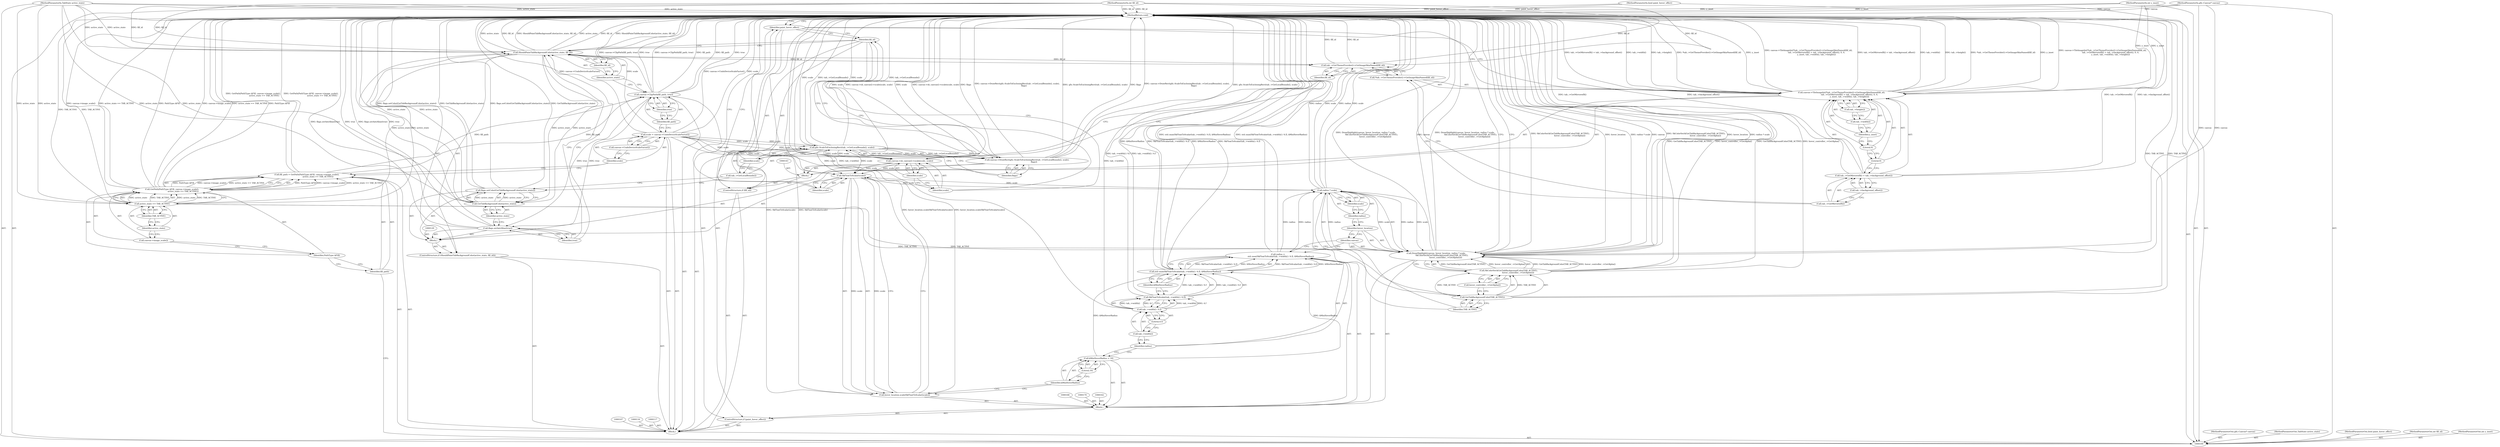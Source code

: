 digraph "0_Chrome_45d901b56f578a74b19ba0d10fa5c4c467f19303_8" {
"1000189" [label="(MethodReturn,void)"];
"1000101" [label="(MethodParameterIn,gfx::Canvas* canvas)"];
"1000339" [label="(MethodParameterOut,gfx::Canvas* canvas)"];
"1000122" [label="(Identifier,fill_path)"];
"1000121" [label="(Call,canvas->ClipPath(fill_path, true))"];
"1000123" [label="(Identifier,true)"];
"1000124" [label="(ControlStructure,if (ShouldPaintTabBackgroundColor(active_state, fill_id)))"];
"1000126" [label="(Identifier,active_state)"];
"1000127" [label="(Identifier,fill_id)"];
"1000125" [label="(Call,ShouldPaintTabBackgroundColor(active_state, fill_id))"];
"1000128" [label="(Block,)"];
"1000131" [label="(Identifier,true)"];
"1000130" [label="(Call,flags.setAntiAlias(true))"];
"1000133" [label="(Call,GetTabBackgroundColor(active_state))"];
"1000132" [label="(Call,flags.setColor(GetTabBackgroundColor(active_state)))"];
"1000134" [label="(Identifier,active_state)"];
"1000136" [label="(Call,gfx::ScaleToEnclosingRect(tab_->GetLocalBounds(), scale))"];
"1000137" [label="(Call,tab_->GetLocalBounds())"];
"1000135" [label="(Call,canvas->DrawRect(gfx::ScaleToEnclosingRect(tab_->GetLocalBounds(), scale),\n                      flags))"];
"1000138" [label="(Identifier,scale)"];
"1000139" [label="(Identifier,flags)"];
"1000102" [label="(MethodParameterIn,TabState active_state)"];
"1000340" [label="(MethodParameterOut,TabState active_state)"];
"1000140" [label="(ControlStructure,if (fill_id))"];
"1000141" [label="(Identifier,fill_id)"];
"1000142" [label="(Block,)"];
"1000145" [label="(Identifier,scale)"];
"1000146" [label="(Identifier,scale)"];
"1000144" [label="(Call,canvas->sk_canvas()->scale(scale, scale))"];
"1000148" [label="(Call,*tab_->GetThemeProvider()->GetImageSkiaNamed(fill_id))"];
"1000149" [label="(Call,tab_->GetThemeProvider()->GetImageSkiaNamed(fill_id))"];
"1000147" [label="(Call,canvas->TileImageInt(*tab_->GetThemeProvider()->GetImageSkiaNamed(fill_id),\n                         tab_->GetMirroredX() + tab_->background_offset(), 0, 0,\n                         y_inset, tab_->width(), tab_->height()))"];
"1000150" [label="(Identifier,fill_id)"];
"1000151" [label="(Call,tab_->GetMirroredX() + tab_->background_offset())"];
"1000152" [label="(Call,tab_->GetMirroredX())"];
"1000153" [label="(Call,tab_->background_offset())"];
"1000154" [label="(Literal,0)"];
"1000155" [label="(Literal,0)"];
"1000156" [label="(Identifier,y_inset)"];
"1000157" [label="(Call,tab_->width())"];
"1000158" [label="(Call,tab_->height())"];
"1000159" [label="(ControlStructure,if (paint_hover_effect))"];
"1000160" [label="(Identifier,paint_hover_effect)"];
"1000103" [label="(MethodParameterIn,bool paint_hover_effect)"];
"1000341" [label="(MethodParameterOut,bool paint_hover_effect)"];
"1000164" [label="(Call,SkFloatToScalar(scale))"];
"1000163" [label="(Call,hover_location.scale(SkFloatToScalar(scale)))"];
"1000165" [label="(Identifier,scale)"];
"1000167" [label="(Call,kMinHoverRadius = 16)"];
"1000168" [label="(Identifier,kMinHoverRadius)"];
"1000169" [label="(Literal,16)"];
"1000171" [label="(Call,radius =\n         std::max(SkFloatToScalar(tab_->width() / 4.f), kMinHoverRadius))"];
"1000172" [label="(Identifier,radius)"];
"1000161" [label="(Block,)"];
"1000174" [label="(Call,SkFloatToScalar(tab_->width() / 4.f))"];
"1000175" [label="(Call,tab_->width() / 4.f)"];
"1000176" [label="(Call,tab_->width())"];
"1000177" [label="(Literal,4.f)"];
"1000178" [label="(Identifier,kMinHoverRadius)"];
"1000173" [label="(Call,std::max(SkFloatToScalar(tab_->width() / 4.f), kMinHoverRadius))"];
"1000180" [label="(Identifier,canvas)"];
"1000181" [label="(Identifier,hover_location)"];
"1000182" [label="(Call,radius * scale)"];
"1000183" [label="(Identifier,radius)"];
"1000179" [label="(Call,DrawHighlight(canvas, hover_location, radius * scale,\n                  SkColorSetA(GetTabBackgroundColor(TAB_ACTIVE),\n                              hover_controller_->GetAlpha())))"];
"1000184" [label="(Identifier,scale)"];
"1000185" [label="(Call,SkColorSetA(GetTabBackgroundColor(TAB_ACTIVE),\n                              hover_controller_->GetAlpha()))"];
"1000186" [label="(Call,GetTabBackgroundColor(TAB_ACTIVE))"];
"1000187" [label="(Identifier,TAB_ACTIVE)"];
"1000188" [label="(Call,hover_controller_->GetAlpha())"];
"1000104" [label="(MethodParameterIn,int fill_id)"];
"1000342" [label="(MethodParameterOut,int fill_id)"];
"1000105" [label="(MethodParameterIn,int y_inset)"];
"1000343" [label="(MethodParameterOut,int y_inset)"];
"1000106" [label="(Block,)"];
"1000108" [label="(Call,fill_path = GetPath(PathType::kFill, canvas->image_scale(),\n                                   active_state == TAB_ACTIVE))"];
"1000109" [label="(Identifier,fill_path)"];
"1000110" [label="(Call,GetPath(PathType::kFill, canvas->image_scale(),\n                                   active_state == TAB_ACTIVE))"];
"1000111" [label="(Identifier,PathType::kFill)"];
"1000112" [label="(Call,canvas->image_scale())"];
"1000113" [label="(Call,active_state == TAB_ACTIVE)"];
"1000114" [label="(Identifier,active_state)"];
"1000115" [label="(Identifier,TAB_ACTIVE)"];
"1000118" [label="(Call,scale = canvas->UndoDeviceScaleFactor())"];
"1000119" [label="(Identifier,scale)"];
"1000120" [label="(Call,canvas->UndoDeviceScaleFactor())"];
"1000189" -> "1000100"  [label="AST: "];
"1000189" -> "1000179"  [label="CFG: "];
"1000189" -> "1000160"  [label="CFG: "];
"1000186" -> "1000189"  [label="DDG: TAB_ACTIVE"];
"1000125" -> "1000189"  [label="DDG: ShouldPaintTabBackgroundColor(active_state, fill_id)"];
"1000125" -> "1000189"  [label="DDG: active_state"];
"1000125" -> "1000189"  [label="DDG: fill_id"];
"1000179" -> "1000189"  [label="DDG: SkColorSetA(GetTabBackgroundColor(TAB_ACTIVE),\n                              hover_controller_->GetAlpha())"];
"1000179" -> "1000189"  [label="DDG: hover_location"];
"1000179" -> "1000189"  [label="DDG: radius * scale"];
"1000179" -> "1000189"  [label="DDG: DrawHighlight(canvas, hover_location, radius * scale,\n                  SkColorSetA(GetTabBackgroundColor(TAB_ACTIVE),\n                              hover_controller_->GetAlpha()))"];
"1000179" -> "1000189"  [label="DDG: canvas"];
"1000147" -> "1000189"  [label="DDG: tab_->GetMirroredX() + tab_->background_offset()"];
"1000147" -> "1000189"  [label="DDG: tab_->width()"];
"1000147" -> "1000189"  [label="DDG: tab_->height()"];
"1000147" -> "1000189"  [label="DDG: *tab_->GetThemeProvider()->GetImageSkiaNamed(fill_id)"];
"1000147" -> "1000189"  [label="DDG: y_inset"];
"1000147" -> "1000189"  [label="DDG: canvas->TileImageInt(*tab_->GetThemeProvider()->GetImageSkiaNamed(fill_id),\n                         tab_->GetMirroredX() + tab_->background_offset(), 0, 0,\n                         y_inset, tab_->width(), tab_->height())"];
"1000105" -> "1000189"  [label="DDG: y_inset"];
"1000149" -> "1000189"  [label="DDG: fill_id"];
"1000118" -> "1000189"  [label="DDG: scale"];
"1000118" -> "1000189"  [label="DDG: canvas->UndoDeviceScaleFactor()"];
"1000130" -> "1000189"  [label="DDG: true"];
"1000130" -> "1000189"  [label="DDG: flags.setAntiAlias(true)"];
"1000185" -> "1000189"  [label="DDG: hover_controller_->GetAlpha()"];
"1000185" -> "1000189"  [label="DDG: GetTabBackgroundColor(TAB_ACTIVE)"];
"1000173" -> "1000189"  [label="DDG: kMinHoverRadius"];
"1000173" -> "1000189"  [label="DDG: SkFloatToScalar(tab_->width() / 4.f)"];
"1000163" -> "1000189"  [label="DDG: SkFloatToScalar(scale)"];
"1000163" -> "1000189"  [label="DDG: hover_location.scale(SkFloatToScalar(scale))"];
"1000104" -> "1000189"  [label="DDG: fill_id"];
"1000121" -> "1000189"  [label="DDG: true"];
"1000121" -> "1000189"  [label="DDG: canvas->ClipPath(fill_path, true)"];
"1000121" -> "1000189"  [label="DDG: fill_path"];
"1000132" -> "1000189"  [label="DDG: flags.setColor(GetTabBackgroundColor(active_state))"];
"1000132" -> "1000189"  [label="DDG: GetTabBackgroundColor(active_state)"];
"1000135" -> "1000189"  [label="DDG: flags"];
"1000135" -> "1000189"  [label="DDG: canvas->DrawRect(gfx::ScaleToEnclosingRect(tab_->GetLocalBounds(), scale),\n                      flags)"];
"1000135" -> "1000189"  [label="DDG: gfx::ScaleToEnclosingRect(tab_->GetLocalBounds(), scale)"];
"1000182" -> "1000189"  [label="DDG: scale"];
"1000182" -> "1000189"  [label="DDG: radius"];
"1000151" -> "1000189"  [label="DDG: tab_->GetMirroredX()"];
"1000151" -> "1000189"  [label="DDG: tab_->background_offset()"];
"1000144" -> "1000189"  [label="DDG: canvas->sk_canvas()->scale(scale, scale)"];
"1000144" -> "1000189"  [label="DDG: scale"];
"1000133" -> "1000189"  [label="DDG: active_state"];
"1000103" -> "1000189"  [label="DDG: paint_hover_effect"];
"1000113" -> "1000189"  [label="DDG: TAB_ACTIVE"];
"1000175" -> "1000189"  [label="DDG: tab_->width()"];
"1000102" -> "1000189"  [label="DDG: active_state"];
"1000110" -> "1000189"  [label="DDG: canvas->image_scale()"];
"1000110" -> "1000189"  [label="DDG: active_state == TAB_ACTIVE"];
"1000110" -> "1000189"  [label="DDG: PathType::kFill"];
"1000101" -> "1000189"  [label="DDG: canvas"];
"1000108" -> "1000189"  [label="DDG: GetPath(PathType::kFill, canvas->image_scale(),\n                                   active_state == TAB_ACTIVE)"];
"1000171" -> "1000189"  [label="DDG: std::max(SkFloatToScalar(tab_->width() / 4.f), kMinHoverRadius)"];
"1000136" -> "1000189"  [label="DDG: scale"];
"1000136" -> "1000189"  [label="DDG: tab_->GetLocalBounds()"];
"1000174" -> "1000189"  [label="DDG: tab_->width() / 4.f"];
"1000101" -> "1000100"  [label="AST: "];
"1000101" -> "1000189"  [label="DDG: canvas"];
"1000101" -> "1000179"  [label="DDG: canvas"];
"1000339" -> "1000100"  [label="AST: "];
"1000122" -> "1000121"  [label="AST: "];
"1000122" -> "1000118"  [label="CFG: "];
"1000123" -> "1000122"  [label="CFG: "];
"1000121" -> "1000106"  [label="AST: "];
"1000121" -> "1000123"  [label="CFG: "];
"1000122" -> "1000121"  [label="AST: "];
"1000123" -> "1000121"  [label="AST: "];
"1000126" -> "1000121"  [label="CFG: "];
"1000121" -> "1000189"  [label="DDG: true"];
"1000121" -> "1000189"  [label="DDG: canvas->ClipPath(fill_path, true)"];
"1000121" -> "1000189"  [label="DDG: fill_path"];
"1000108" -> "1000121"  [label="DDG: fill_path"];
"1000121" -> "1000130"  [label="DDG: true"];
"1000123" -> "1000121"  [label="AST: "];
"1000123" -> "1000122"  [label="CFG: "];
"1000121" -> "1000123"  [label="CFG: "];
"1000124" -> "1000106"  [label="AST: "];
"1000125" -> "1000124"  [label="AST: "];
"1000128" -> "1000124"  [label="AST: "];
"1000126" -> "1000125"  [label="AST: "];
"1000126" -> "1000121"  [label="CFG: "];
"1000127" -> "1000126"  [label="CFG: "];
"1000127" -> "1000125"  [label="AST: "];
"1000127" -> "1000126"  [label="CFG: "];
"1000125" -> "1000127"  [label="CFG: "];
"1000125" -> "1000124"  [label="AST: "];
"1000125" -> "1000127"  [label="CFG: "];
"1000126" -> "1000125"  [label="AST: "];
"1000127" -> "1000125"  [label="AST: "];
"1000131" -> "1000125"  [label="CFG: "];
"1000141" -> "1000125"  [label="CFG: "];
"1000125" -> "1000189"  [label="DDG: ShouldPaintTabBackgroundColor(active_state, fill_id)"];
"1000125" -> "1000189"  [label="DDG: active_state"];
"1000125" -> "1000189"  [label="DDG: fill_id"];
"1000113" -> "1000125"  [label="DDG: active_state"];
"1000102" -> "1000125"  [label="DDG: active_state"];
"1000104" -> "1000125"  [label="DDG: fill_id"];
"1000125" -> "1000133"  [label="DDG: active_state"];
"1000125" -> "1000149"  [label="DDG: fill_id"];
"1000128" -> "1000124"  [label="AST: "];
"1000129" -> "1000128"  [label="AST: "];
"1000130" -> "1000128"  [label="AST: "];
"1000132" -> "1000128"  [label="AST: "];
"1000135" -> "1000128"  [label="AST: "];
"1000131" -> "1000130"  [label="AST: "];
"1000131" -> "1000125"  [label="CFG: "];
"1000130" -> "1000131"  [label="CFG: "];
"1000130" -> "1000128"  [label="AST: "];
"1000130" -> "1000131"  [label="CFG: "];
"1000131" -> "1000130"  [label="AST: "];
"1000134" -> "1000130"  [label="CFG: "];
"1000130" -> "1000189"  [label="DDG: true"];
"1000130" -> "1000189"  [label="DDG: flags.setAntiAlias(true)"];
"1000121" -> "1000130"  [label="DDG: true"];
"1000133" -> "1000132"  [label="AST: "];
"1000133" -> "1000134"  [label="CFG: "];
"1000134" -> "1000133"  [label="AST: "];
"1000132" -> "1000133"  [label="CFG: "];
"1000133" -> "1000189"  [label="DDG: active_state"];
"1000133" -> "1000132"  [label="DDG: active_state"];
"1000125" -> "1000133"  [label="DDG: active_state"];
"1000102" -> "1000133"  [label="DDG: active_state"];
"1000132" -> "1000128"  [label="AST: "];
"1000132" -> "1000133"  [label="CFG: "];
"1000133" -> "1000132"  [label="AST: "];
"1000137" -> "1000132"  [label="CFG: "];
"1000132" -> "1000189"  [label="DDG: flags.setColor(GetTabBackgroundColor(active_state))"];
"1000132" -> "1000189"  [label="DDG: GetTabBackgroundColor(active_state)"];
"1000133" -> "1000132"  [label="DDG: active_state"];
"1000134" -> "1000133"  [label="AST: "];
"1000134" -> "1000130"  [label="CFG: "];
"1000133" -> "1000134"  [label="CFG: "];
"1000136" -> "1000135"  [label="AST: "];
"1000136" -> "1000138"  [label="CFG: "];
"1000137" -> "1000136"  [label="AST: "];
"1000138" -> "1000136"  [label="AST: "];
"1000139" -> "1000136"  [label="CFG: "];
"1000136" -> "1000189"  [label="DDG: scale"];
"1000136" -> "1000189"  [label="DDG: tab_->GetLocalBounds()"];
"1000136" -> "1000135"  [label="DDG: tab_->GetLocalBounds()"];
"1000136" -> "1000135"  [label="DDG: scale"];
"1000118" -> "1000136"  [label="DDG: scale"];
"1000136" -> "1000144"  [label="DDG: scale"];
"1000136" -> "1000164"  [label="DDG: scale"];
"1000137" -> "1000136"  [label="AST: "];
"1000137" -> "1000132"  [label="CFG: "];
"1000138" -> "1000137"  [label="CFG: "];
"1000135" -> "1000128"  [label="AST: "];
"1000135" -> "1000139"  [label="CFG: "];
"1000136" -> "1000135"  [label="AST: "];
"1000139" -> "1000135"  [label="AST: "];
"1000141" -> "1000135"  [label="CFG: "];
"1000135" -> "1000189"  [label="DDG: flags"];
"1000135" -> "1000189"  [label="DDG: canvas->DrawRect(gfx::ScaleToEnclosingRect(tab_->GetLocalBounds(), scale),\n                      flags)"];
"1000135" -> "1000189"  [label="DDG: gfx::ScaleToEnclosingRect(tab_->GetLocalBounds(), scale)"];
"1000136" -> "1000135"  [label="DDG: tab_->GetLocalBounds()"];
"1000136" -> "1000135"  [label="DDG: scale"];
"1000138" -> "1000136"  [label="AST: "];
"1000138" -> "1000137"  [label="CFG: "];
"1000136" -> "1000138"  [label="CFG: "];
"1000139" -> "1000135"  [label="AST: "];
"1000139" -> "1000136"  [label="CFG: "];
"1000135" -> "1000139"  [label="CFG: "];
"1000102" -> "1000100"  [label="AST: "];
"1000102" -> "1000189"  [label="DDG: active_state"];
"1000102" -> "1000113"  [label="DDG: active_state"];
"1000102" -> "1000125"  [label="DDG: active_state"];
"1000102" -> "1000133"  [label="DDG: active_state"];
"1000340" -> "1000100"  [label="AST: "];
"1000140" -> "1000106"  [label="AST: "];
"1000141" -> "1000140"  [label="AST: "];
"1000142" -> "1000140"  [label="AST: "];
"1000141" -> "1000140"  [label="AST: "];
"1000141" -> "1000135"  [label="CFG: "];
"1000141" -> "1000125"  [label="CFG: "];
"1000145" -> "1000141"  [label="CFG: "];
"1000160" -> "1000141"  [label="CFG: "];
"1000142" -> "1000140"  [label="AST: "];
"1000143" -> "1000142"  [label="AST: "];
"1000144" -> "1000142"  [label="AST: "];
"1000147" -> "1000142"  [label="AST: "];
"1000145" -> "1000144"  [label="AST: "];
"1000145" -> "1000141"  [label="CFG: "];
"1000146" -> "1000145"  [label="CFG: "];
"1000146" -> "1000144"  [label="AST: "];
"1000146" -> "1000145"  [label="CFG: "];
"1000144" -> "1000146"  [label="CFG: "];
"1000144" -> "1000142"  [label="AST: "];
"1000144" -> "1000146"  [label="CFG: "];
"1000145" -> "1000144"  [label="AST: "];
"1000146" -> "1000144"  [label="AST: "];
"1000150" -> "1000144"  [label="CFG: "];
"1000144" -> "1000189"  [label="DDG: canvas->sk_canvas()->scale(scale, scale)"];
"1000144" -> "1000189"  [label="DDG: scale"];
"1000136" -> "1000144"  [label="DDG: scale"];
"1000118" -> "1000144"  [label="DDG: scale"];
"1000144" -> "1000164"  [label="DDG: scale"];
"1000148" -> "1000147"  [label="AST: "];
"1000148" -> "1000149"  [label="CFG: "];
"1000149" -> "1000148"  [label="AST: "];
"1000152" -> "1000148"  [label="CFG: "];
"1000149" -> "1000148"  [label="AST: "];
"1000149" -> "1000150"  [label="CFG: "];
"1000150" -> "1000149"  [label="AST: "];
"1000148" -> "1000149"  [label="CFG: "];
"1000149" -> "1000189"  [label="DDG: fill_id"];
"1000125" -> "1000149"  [label="DDG: fill_id"];
"1000104" -> "1000149"  [label="DDG: fill_id"];
"1000147" -> "1000142"  [label="AST: "];
"1000147" -> "1000158"  [label="CFG: "];
"1000148" -> "1000147"  [label="AST: "];
"1000151" -> "1000147"  [label="AST: "];
"1000154" -> "1000147"  [label="AST: "];
"1000155" -> "1000147"  [label="AST: "];
"1000156" -> "1000147"  [label="AST: "];
"1000157" -> "1000147"  [label="AST: "];
"1000158" -> "1000147"  [label="AST: "];
"1000160" -> "1000147"  [label="CFG: "];
"1000147" -> "1000189"  [label="DDG: tab_->GetMirroredX() + tab_->background_offset()"];
"1000147" -> "1000189"  [label="DDG: tab_->width()"];
"1000147" -> "1000189"  [label="DDG: tab_->height()"];
"1000147" -> "1000189"  [label="DDG: *tab_->GetThemeProvider()->GetImageSkiaNamed(fill_id)"];
"1000147" -> "1000189"  [label="DDG: y_inset"];
"1000147" -> "1000189"  [label="DDG: canvas->TileImageInt(*tab_->GetThemeProvider()->GetImageSkiaNamed(fill_id),\n                         tab_->GetMirroredX() + tab_->background_offset(), 0, 0,\n                         y_inset, tab_->width(), tab_->height())"];
"1000105" -> "1000147"  [label="DDG: y_inset"];
"1000150" -> "1000149"  [label="AST: "];
"1000150" -> "1000144"  [label="CFG: "];
"1000149" -> "1000150"  [label="CFG: "];
"1000151" -> "1000147"  [label="AST: "];
"1000151" -> "1000153"  [label="CFG: "];
"1000152" -> "1000151"  [label="AST: "];
"1000153" -> "1000151"  [label="AST: "];
"1000154" -> "1000151"  [label="CFG: "];
"1000151" -> "1000189"  [label="DDG: tab_->GetMirroredX()"];
"1000151" -> "1000189"  [label="DDG: tab_->background_offset()"];
"1000152" -> "1000151"  [label="AST: "];
"1000152" -> "1000148"  [label="CFG: "];
"1000153" -> "1000152"  [label="CFG: "];
"1000153" -> "1000151"  [label="AST: "];
"1000153" -> "1000152"  [label="CFG: "];
"1000151" -> "1000153"  [label="CFG: "];
"1000154" -> "1000147"  [label="AST: "];
"1000154" -> "1000151"  [label="CFG: "];
"1000155" -> "1000154"  [label="CFG: "];
"1000155" -> "1000147"  [label="AST: "];
"1000155" -> "1000154"  [label="CFG: "];
"1000156" -> "1000155"  [label="CFG: "];
"1000156" -> "1000147"  [label="AST: "];
"1000156" -> "1000155"  [label="CFG: "];
"1000157" -> "1000156"  [label="CFG: "];
"1000157" -> "1000147"  [label="AST: "];
"1000157" -> "1000156"  [label="CFG: "];
"1000158" -> "1000157"  [label="CFG: "];
"1000158" -> "1000147"  [label="AST: "];
"1000158" -> "1000157"  [label="CFG: "];
"1000147" -> "1000158"  [label="CFG: "];
"1000159" -> "1000106"  [label="AST: "];
"1000160" -> "1000159"  [label="AST: "];
"1000161" -> "1000159"  [label="AST: "];
"1000160" -> "1000159"  [label="AST: "];
"1000160" -> "1000147"  [label="CFG: "];
"1000160" -> "1000141"  [label="CFG: "];
"1000165" -> "1000160"  [label="CFG: "];
"1000189" -> "1000160"  [label="CFG: "];
"1000103" -> "1000100"  [label="AST: "];
"1000103" -> "1000189"  [label="DDG: paint_hover_effect"];
"1000341" -> "1000100"  [label="AST: "];
"1000164" -> "1000163"  [label="AST: "];
"1000164" -> "1000165"  [label="CFG: "];
"1000165" -> "1000164"  [label="AST: "];
"1000163" -> "1000164"  [label="CFG: "];
"1000164" -> "1000163"  [label="DDG: scale"];
"1000144" -> "1000164"  [label="DDG: scale"];
"1000136" -> "1000164"  [label="DDG: scale"];
"1000118" -> "1000164"  [label="DDG: scale"];
"1000164" -> "1000182"  [label="DDG: scale"];
"1000163" -> "1000161"  [label="AST: "];
"1000163" -> "1000164"  [label="CFG: "];
"1000164" -> "1000163"  [label="AST: "];
"1000168" -> "1000163"  [label="CFG: "];
"1000163" -> "1000189"  [label="DDG: SkFloatToScalar(scale)"];
"1000163" -> "1000189"  [label="DDG: hover_location.scale(SkFloatToScalar(scale))"];
"1000164" -> "1000163"  [label="DDG: scale"];
"1000165" -> "1000164"  [label="AST: "];
"1000165" -> "1000160"  [label="CFG: "];
"1000164" -> "1000165"  [label="CFG: "];
"1000167" -> "1000161"  [label="AST: "];
"1000167" -> "1000169"  [label="CFG: "];
"1000168" -> "1000167"  [label="AST: "];
"1000169" -> "1000167"  [label="AST: "];
"1000172" -> "1000167"  [label="CFG: "];
"1000167" -> "1000173"  [label="DDG: kMinHoverRadius"];
"1000168" -> "1000167"  [label="AST: "];
"1000168" -> "1000163"  [label="CFG: "];
"1000169" -> "1000168"  [label="CFG: "];
"1000169" -> "1000167"  [label="AST: "];
"1000169" -> "1000168"  [label="CFG: "];
"1000167" -> "1000169"  [label="CFG: "];
"1000171" -> "1000161"  [label="AST: "];
"1000171" -> "1000173"  [label="CFG: "];
"1000172" -> "1000171"  [label="AST: "];
"1000173" -> "1000171"  [label="AST: "];
"1000180" -> "1000171"  [label="CFG: "];
"1000171" -> "1000189"  [label="DDG: std::max(SkFloatToScalar(tab_->width() / 4.f), kMinHoverRadius)"];
"1000173" -> "1000171"  [label="DDG: SkFloatToScalar(tab_->width() / 4.f)"];
"1000173" -> "1000171"  [label="DDG: kMinHoverRadius"];
"1000171" -> "1000182"  [label="DDG: radius"];
"1000172" -> "1000171"  [label="AST: "];
"1000172" -> "1000167"  [label="CFG: "];
"1000176" -> "1000172"  [label="CFG: "];
"1000161" -> "1000159"  [label="AST: "];
"1000162" -> "1000161"  [label="AST: "];
"1000163" -> "1000161"  [label="AST: "];
"1000166" -> "1000161"  [label="AST: "];
"1000167" -> "1000161"  [label="AST: "];
"1000170" -> "1000161"  [label="AST: "];
"1000171" -> "1000161"  [label="AST: "];
"1000179" -> "1000161"  [label="AST: "];
"1000174" -> "1000173"  [label="AST: "];
"1000174" -> "1000175"  [label="CFG: "];
"1000175" -> "1000174"  [label="AST: "];
"1000178" -> "1000174"  [label="CFG: "];
"1000174" -> "1000189"  [label="DDG: tab_->width() / 4.f"];
"1000174" -> "1000173"  [label="DDG: tab_->width() / 4.f"];
"1000175" -> "1000174"  [label="DDG: tab_->width()"];
"1000175" -> "1000174"  [label="DDG: 4.f"];
"1000175" -> "1000174"  [label="AST: "];
"1000175" -> "1000177"  [label="CFG: "];
"1000176" -> "1000175"  [label="AST: "];
"1000177" -> "1000175"  [label="AST: "];
"1000174" -> "1000175"  [label="CFG: "];
"1000175" -> "1000189"  [label="DDG: tab_->width()"];
"1000175" -> "1000174"  [label="DDG: tab_->width()"];
"1000175" -> "1000174"  [label="DDG: 4.f"];
"1000176" -> "1000175"  [label="AST: "];
"1000176" -> "1000172"  [label="CFG: "];
"1000177" -> "1000176"  [label="CFG: "];
"1000177" -> "1000175"  [label="AST: "];
"1000177" -> "1000176"  [label="CFG: "];
"1000175" -> "1000177"  [label="CFG: "];
"1000178" -> "1000173"  [label="AST: "];
"1000178" -> "1000174"  [label="CFG: "];
"1000173" -> "1000178"  [label="CFG: "];
"1000173" -> "1000171"  [label="AST: "];
"1000173" -> "1000178"  [label="CFG: "];
"1000174" -> "1000173"  [label="AST: "];
"1000178" -> "1000173"  [label="AST: "];
"1000171" -> "1000173"  [label="CFG: "];
"1000173" -> "1000189"  [label="DDG: kMinHoverRadius"];
"1000173" -> "1000189"  [label="DDG: SkFloatToScalar(tab_->width() / 4.f)"];
"1000173" -> "1000171"  [label="DDG: SkFloatToScalar(tab_->width() / 4.f)"];
"1000173" -> "1000171"  [label="DDG: kMinHoverRadius"];
"1000174" -> "1000173"  [label="DDG: tab_->width() / 4.f"];
"1000167" -> "1000173"  [label="DDG: kMinHoverRadius"];
"1000180" -> "1000179"  [label="AST: "];
"1000180" -> "1000171"  [label="CFG: "];
"1000181" -> "1000180"  [label="CFG: "];
"1000181" -> "1000179"  [label="AST: "];
"1000181" -> "1000180"  [label="CFG: "];
"1000183" -> "1000181"  [label="CFG: "];
"1000182" -> "1000179"  [label="AST: "];
"1000182" -> "1000184"  [label="CFG: "];
"1000183" -> "1000182"  [label="AST: "];
"1000184" -> "1000182"  [label="AST: "];
"1000187" -> "1000182"  [label="CFG: "];
"1000182" -> "1000189"  [label="DDG: scale"];
"1000182" -> "1000189"  [label="DDG: radius"];
"1000182" -> "1000179"  [label="DDG: radius"];
"1000182" -> "1000179"  [label="DDG: scale"];
"1000171" -> "1000182"  [label="DDG: radius"];
"1000164" -> "1000182"  [label="DDG: scale"];
"1000183" -> "1000182"  [label="AST: "];
"1000183" -> "1000181"  [label="CFG: "];
"1000184" -> "1000183"  [label="CFG: "];
"1000179" -> "1000161"  [label="AST: "];
"1000179" -> "1000185"  [label="CFG: "];
"1000180" -> "1000179"  [label="AST: "];
"1000181" -> "1000179"  [label="AST: "];
"1000182" -> "1000179"  [label="AST: "];
"1000185" -> "1000179"  [label="AST: "];
"1000189" -> "1000179"  [label="CFG: "];
"1000179" -> "1000189"  [label="DDG: SkColorSetA(GetTabBackgroundColor(TAB_ACTIVE),\n                              hover_controller_->GetAlpha())"];
"1000179" -> "1000189"  [label="DDG: hover_location"];
"1000179" -> "1000189"  [label="DDG: radius * scale"];
"1000179" -> "1000189"  [label="DDG: DrawHighlight(canvas, hover_location, radius * scale,\n                  SkColorSetA(GetTabBackgroundColor(TAB_ACTIVE),\n                              hover_controller_->GetAlpha()))"];
"1000179" -> "1000189"  [label="DDG: canvas"];
"1000101" -> "1000179"  [label="DDG: canvas"];
"1000182" -> "1000179"  [label="DDG: radius"];
"1000182" -> "1000179"  [label="DDG: scale"];
"1000185" -> "1000179"  [label="DDG: GetTabBackgroundColor(TAB_ACTIVE)"];
"1000185" -> "1000179"  [label="DDG: hover_controller_->GetAlpha()"];
"1000184" -> "1000182"  [label="AST: "];
"1000184" -> "1000183"  [label="CFG: "];
"1000182" -> "1000184"  [label="CFG: "];
"1000185" -> "1000179"  [label="AST: "];
"1000185" -> "1000188"  [label="CFG: "];
"1000186" -> "1000185"  [label="AST: "];
"1000188" -> "1000185"  [label="AST: "];
"1000179" -> "1000185"  [label="CFG: "];
"1000185" -> "1000189"  [label="DDG: hover_controller_->GetAlpha()"];
"1000185" -> "1000189"  [label="DDG: GetTabBackgroundColor(TAB_ACTIVE)"];
"1000185" -> "1000179"  [label="DDG: GetTabBackgroundColor(TAB_ACTIVE)"];
"1000185" -> "1000179"  [label="DDG: hover_controller_->GetAlpha()"];
"1000186" -> "1000185"  [label="DDG: TAB_ACTIVE"];
"1000186" -> "1000185"  [label="AST: "];
"1000186" -> "1000187"  [label="CFG: "];
"1000187" -> "1000186"  [label="AST: "];
"1000188" -> "1000186"  [label="CFG: "];
"1000186" -> "1000189"  [label="DDG: TAB_ACTIVE"];
"1000186" -> "1000185"  [label="DDG: TAB_ACTIVE"];
"1000113" -> "1000186"  [label="DDG: TAB_ACTIVE"];
"1000187" -> "1000186"  [label="AST: "];
"1000187" -> "1000182"  [label="CFG: "];
"1000186" -> "1000187"  [label="CFG: "];
"1000188" -> "1000185"  [label="AST: "];
"1000188" -> "1000186"  [label="CFG: "];
"1000185" -> "1000188"  [label="CFG: "];
"1000104" -> "1000100"  [label="AST: "];
"1000104" -> "1000189"  [label="DDG: fill_id"];
"1000104" -> "1000125"  [label="DDG: fill_id"];
"1000104" -> "1000149"  [label="DDG: fill_id"];
"1000342" -> "1000100"  [label="AST: "];
"1000105" -> "1000100"  [label="AST: "];
"1000105" -> "1000189"  [label="DDG: y_inset"];
"1000105" -> "1000147"  [label="DDG: y_inset"];
"1000343" -> "1000100"  [label="AST: "];
"1000106" -> "1000100"  [label="AST: "];
"1000107" -> "1000106"  [label="AST: "];
"1000108" -> "1000106"  [label="AST: "];
"1000116" -> "1000106"  [label="AST: "];
"1000117" -> "1000106"  [label="AST: "];
"1000118" -> "1000106"  [label="AST: "];
"1000121" -> "1000106"  [label="AST: "];
"1000124" -> "1000106"  [label="AST: "];
"1000140" -> "1000106"  [label="AST: "];
"1000159" -> "1000106"  [label="AST: "];
"1000108" -> "1000106"  [label="AST: "];
"1000108" -> "1000110"  [label="CFG: "];
"1000109" -> "1000108"  [label="AST: "];
"1000110" -> "1000108"  [label="AST: "];
"1000119" -> "1000108"  [label="CFG: "];
"1000108" -> "1000189"  [label="DDG: GetPath(PathType::kFill, canvas->image_scale(),\n                                   active_state == TAB_ACTIVE)"];
"1000110" -> "1000108"  [label="DDG: PathType::kFill"];
"1000110" -> "1000108"  [label="DDG: canvas->image_scale()"];
"1000110" -> "1000108"  [label="DDG: active_state == TAB_ACTIVE"];
"1000108" -> "1000121"  [label="DDG: fill_path"];
"1000109" -> "1000108"  [label="AST: "];
"1000109" -> "1000100"  [label="CFG: "];
"1000111" -> "1000109"  [label="CFG: "];
"1000110" -> "1000108"  [label="AST: "];
"1000110" -> "1000113"  [label="CFG: "];
"1000111" -> "1000110"  [label="AST: "];
"1000112" -> "1000110"  [label="AST: "];
"1000113" -> "1000110"  [label="AST: "];
"1000108" -> "1000110"  [label="CFG: "];
"1000110" -> "1000189"  [label="DDG: canvas->image_scale()"];
"1000110" -> "1000189"  [label="DDG: active_state == TAB_ACTIVE"];
"1000110" -> "1000189"  [label="DDG: PathType::kFill"];
"1000110" -> "1000108"  [label="DDG: PathType::kFill"];
"1000110" -> "1000108"  [label="DDG: canvas->image_scale()"];
"1000110" -> "1000108"  [label="DDG: active_state == TAB_ACTIVE"];
"1000113" -> "1000110"  [label="DDG: active_state"];
"1000113" -> "1000110"  [label="DDG: TAB_ACTIVE"];
"1000111" -> "1000110"  [label="AST: "];
"1000111" -> "1000109"  [label="CFG: "];
"1000112" -> "1000111"  [label="CFG: "];
"1000112" -> "1000110"  [label="AST: "];
"1000112" -> "1000111"  [label="CFG: "];
"1000114" -> "1000112"  [label="CFG: "];
"1000113" -> "1000110"  [label="AST: "];
"1000113" -> "1000115"  [label="CFG: "];
"1000114" -> "1000113"  [label="AST: "];
"1000115" -> "1000113"  [label="AST: "];
"1000110" -> "1000113"  [label="CFG: "];
"1000113" -> "1000189"  [label="DDG: TAB_ACTIVE"];
"1000113" -> "1000110"  [label="DDG: active_state"];
"1000113" -> "1000110"  [label="DDG: TAB_ACTIVE"];
"1000102" -> "1000113"  [label="DDG: active_state"];
"1000113" -> "1000125"  [label="DDG: active_state"];
"1000113" -> "1000186"  [label="DDG: TAB_ACTIVE"];
"1000114" -> "1000113"  [label="AST: "];
"1000114" -> "1000112"  [label="CFG: "];
"1000115" -> "1000114"  [label="CFG: "];
"1000115" -> "1000113"  [label="AST: "];
"1000115" -> "1000114"  [label="CFG: "];
"1000113" -> "1000115"  [label="CFG: "];
"1000118" -> "1000106"  [label="AST: "];
"1000118" -> "1000120"  [label="CFG: "];
"1000119" -> "1000118"  [label="AST: "];
"1000120" -> "1000118"  [label="AST: "];
"1000122" -> "1000118"  [label="CFG: "];
"1000118" -> "1000189"  [label="DDG: scale"];
"1000118" -> "1000189"  [label="DDG: canvas->UndoDeviceScaleFactor()"];
"1000118" -> "1000136"  [label="DDG: scale"];
"1000118" -> "1000144"  [label="DDG: scale"];
"1000118" -> "1000164"  [label="DDG: scale"];
"1000119" -> "1000118"  [label="AST: "];
"1000119" -> "1000108"  [label="CFG: "];
"1000120" -> "1000119"  [label="CFG: "];
"1000120" -> "1000118"  [label="AST: "];
"1000120" -> "1000119"  [label="CFG: "];
"1000118" -> "1000120"  [label="CFG: "];
}
